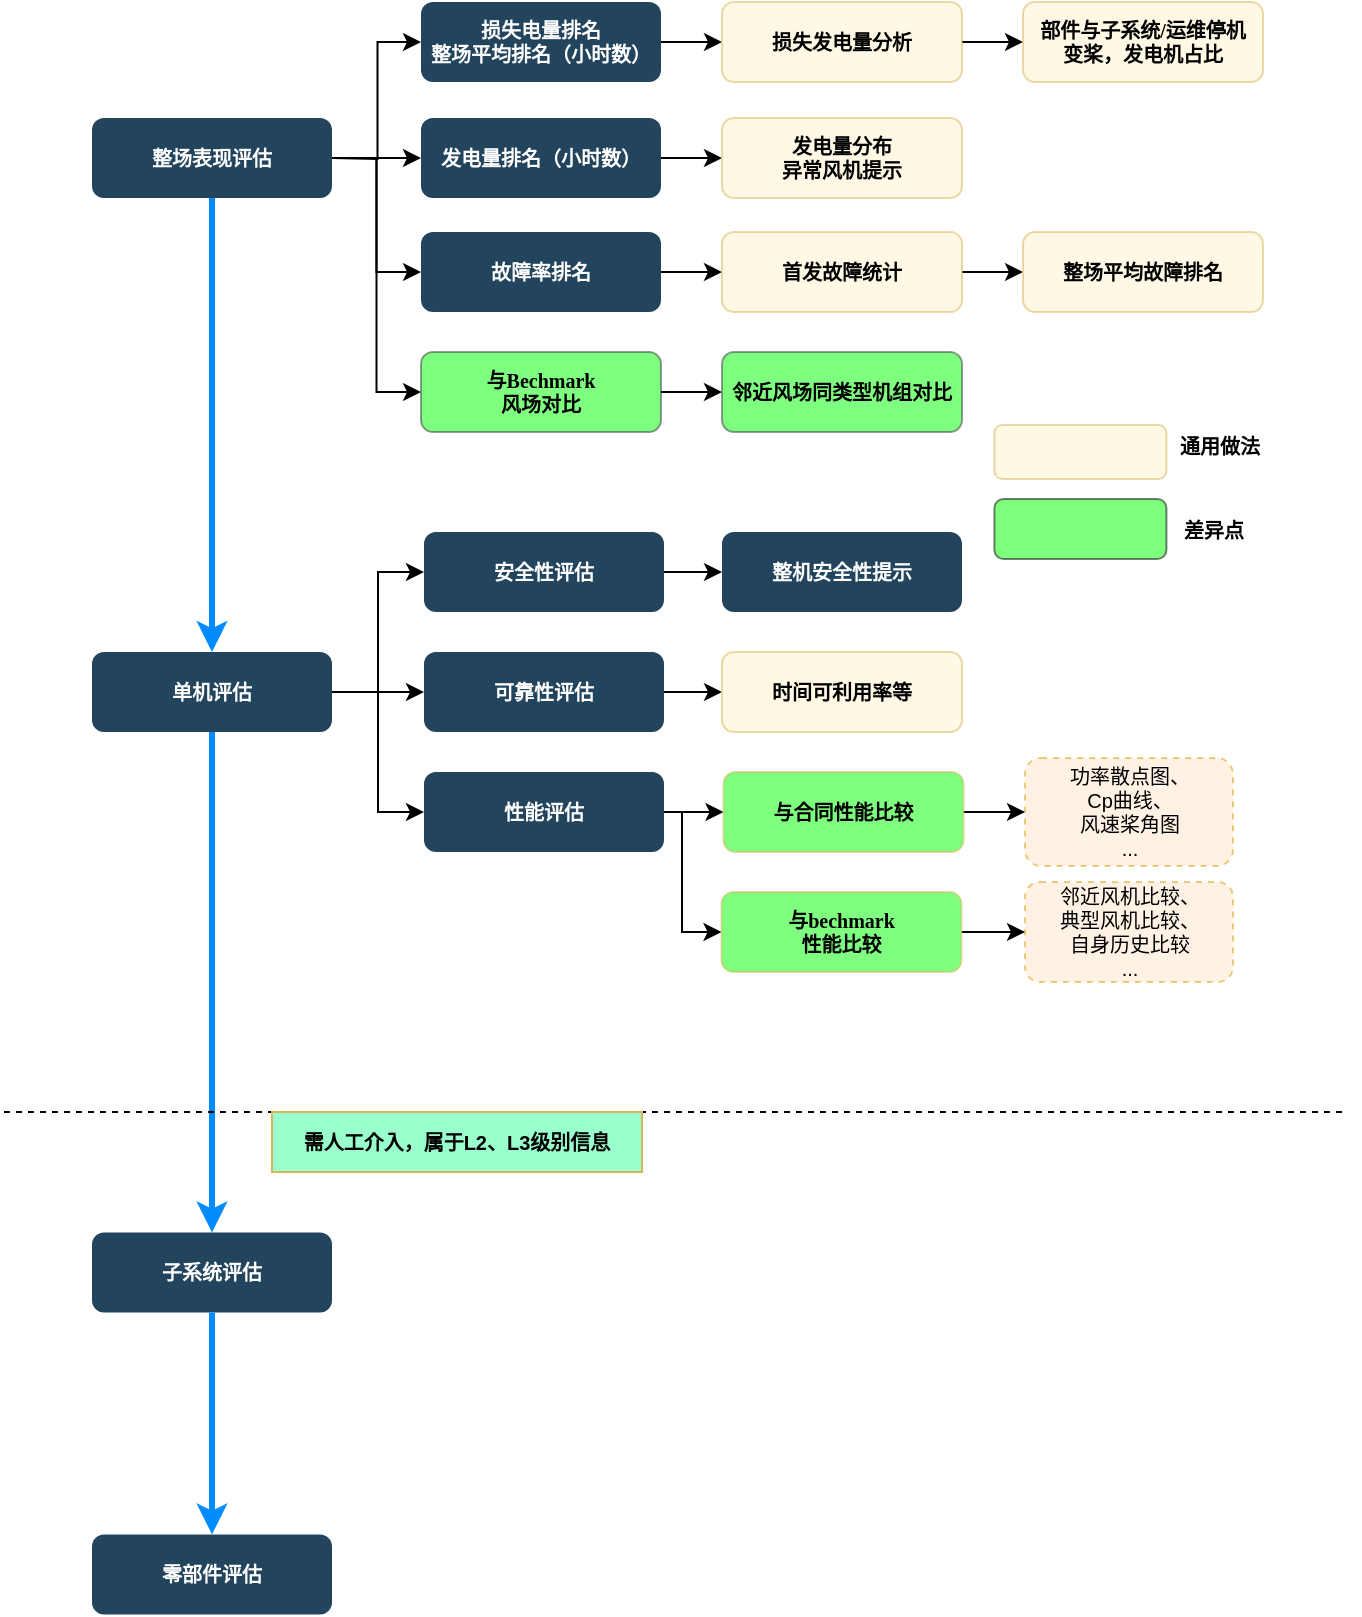 <mxfile version="10.6.7" type="github"><diagram name="Page-1" id="2c0d36ab-eaac-3732-788b-9136903baeff"><mxGraphModel dx="745" dy="339" grid="1" gridSize="10" guides="1" tooltips="1" connect="1" arrows="1" fold="1" page="1" pageScale="1.5" pageWidth="827" pageHeight="1169" background="#ffffff" math="0" shadow="0"><root><mxCell id="0"/><mxCell id="1" parent="0"/><mxCell id="Z32xJVe9XofP69-cb_IB-153" value="&lt;div style=&quot;font-size: 10px;&quot;&gt;邻近风机比较、&lt;/div&gt;&lt;div style=&quot;font-size: 10px;&quot;&gt;典型风机比较、&lt;/div&gt;&lt;div style=&quot;font-size: 10px;&quot;&gt;自身历史比较&lt;br style=&quot;font-size: 10px;&quot;&gt;&lt;/div&gt;&lt;div style=&quot;font-size: 10px;&quot;&gt;...&lt;br style=&quot;font-size: 10px;&quot;&gt;&lt;/div&gt;" style="rounded=1;whiteSpace=wrap;html=1;fillColor=#ffe6cc;fontSize=10;opacity=50;strokeColor=#d79b00;dashed=1;" parent="1" vertex="1"><mxGeometry x="531.5" y="465" width="104" height="50" as="geometry"/></mxCell><mxCell id="Z32xJVe9XofP69-cb_IB-151" value="&lt;div style=&quot;font-size: 10px;&quot;&gt;功率散点图、&lt;/div&gt;&lt;div style=&quot;font-size: 10px;&quot;&gt;Cp曲线、&lt;/div&gt;&lt;div style=&quot;font-size: 10px;&quot;&gt;风速桨角图&lt;/div&gt;&lt;div style=&quot;font-size: 10px;&quot;&gt;...&lt;br style=&quot;font-size: 10px;&quot;&gt;&lt;/div&gt;" style="rounded=1;whiteSpace=wrap;html=1;fillColor=#ffe6cc;fontSize=10;opacity=50;strokeColor=#d79b00;dashed=1;" parent="1" vertex="1"><mxGeometry x="531.5" y="403" width="104" height="54" as="geometry"/></mxCell><mxCell id="Fd9QAYF8xPu6k3quil8q-128" value="" style="edgeStyle=orthogonalEdgeStyle;rounded=0;orthogonalLoop=1;jettySize=auto;html=1;fontSize=10;strokeWidth=3;strokeColor=#008CFF;" parent="1" source="2" target="Fd9QAYF8xPu6k3quil8q-127" edge="1"><mxGeometry relative="1" as="geometry"/></mxCell><mxCell id="DjSKUR2q4LDuAY-PHjdd-133" style="edgeStyle=orthogonalEdgeStyle;rounded=0;orthogonalLoop=1;jettySize=auto;html=1;exitX=1;exitY=0.5;exitDx=0;exitDy=0;entryX=0;entryY=0.5;entryDx=0;entryDy=0;strokeWidth=1;fontSize=10;" edge="1" parent="1" source="2" target="Fd9QAYF8xPu6k3quil8q-123"><mxGeometry relative="1" as="geometry"/></mxCell><mxCell id="DjSKUR2q4LDuAY-PHjdd-134" style="edgeStyle=orthogonalEdgeStyle;rounded=0;orthogonalLoop=1;jettySize=auto;html=1;entryX=0;entryY=0.5;entryDx=0;entryDy=0;strokeWidth=1;fontSize=10;" edge="1" parent="1" target="Fd9QAYF8xPu6k3quil8q-136"><mxGeometry relative="1" as="geometry"><mxPoint x="185" y="103" as="sourcePoint"/></mxGeometry></mxCell><mxCell id="DjSKUR2q4LDuAY-PHjdd-135" style="edgeStyle=orthogonalEdgeStyle;rounded=0;orthogonalLoop=1;jettySize=auto;html=1;exitX=1;exitY=0.5;exitDx=0;exitDy=0;entryX=0;entryY=0.5;entryDx=0;entryDy=0;strokeWidth=1;fontSize=10;" edge="1" parent="1" source="2" target="DjSKUR2q4LDuAY-PHjdd-125"><mxGeometry relative="1" as="geometry"/></mxCell><mxCell id="DjSKUR2q4LDuAY-PHjdd-142" style="edgeStyle=orthogonalEdgeStyle;rounded=0;orthogonalLoop=1;jettySize=auto;html=1;exitX=1;exitY=0.5;exitDx=0;exitDy=0;entryX=0;entryY=0.5;entryDx=0;entryDy=0;strokeWidth=1;fontSize=10;" edge="1" parent="1" source="2" target="Z32xJVe9XofP69-cb_IB-129"><mxGeometry relative="1" as="geometry"/></mxCell><mxCell id="2" value="整场表现评估" style="rounded=1;fillColor=#23445D;gradientColor=none;strokeColor=none;fontColor=#FFFFFF;fontStyle=1;fontFamily=Tahoma;fontSize=10;" parent="1" vertex="1"><mxGeometry x="65" y="83" width="120" height="40" as="geometry"/></mxCell><mxCell id="DjSKUR2q4LDuAY-PHjdd-139" style="edgeStyle=orthogonalEdgeStyle;rounded=0;orthogonalLoop=1;jettySize=auto;html=1;exitX=1;exitY=0.5;exitDx=0;exitDy=0;entryX=0;entryY=0.5;entryDx=0;entryDy=0;strokeWidth=1;fontSize=10;" edge="1" parent="1" source="Fd9QAYF8xPu6k3quil8q-127" target="Fd9QAYF8xPu6k3quil8q-138"><mxGeometry relative="1" as="geometry"/></mxCell><mxCell id="DjSKUR2q4LDuAY-PHjdd-140" style="edgeStyle=orthogonalEdgeStyle;rounded=0;orthogonalLoop=1;jettySize=auto;html=1;exitX=1;exitY=0.5;exitDx=0;exitDy=0;entryX=0;entryY=0.5;entryDx=0;entryDy=0;strokeWidth=1;fontSize=10;" edge="1" parent="1" source="Fd9QAYF8xPu6k3quil8q-127" target="Fd9QAYF8xPu6k3quil8q-145"><mxGeometry relative="1" as="geometry"/></mxCell><mxCell id="DjSKUR2q4LDuAY-PHjdd-141" style="edgeStyle=orthogonalEdgeStyle;rounded=0;orthogonalLoop=1;jettySize=auto;html=1;exitX=1;exitY=0.5;exitDx=0;exitDy=0;entryX=0;entryY=0.5;entryDx=0;entryDy=0;strokeWidth=1;fontSize=10;" edge="1" parent="1" source="Fd9QAYF8xPu6k3quil8q-127" target="Fd9QAYF8xPu6k3quil8q-148"><mxGeometry relative="1" as="geometry"/></mxCell><mxCell id="Fd9QAYF8xPu6k3quil8q-127" value="单机评估" style="rounded=1;fillColor=#23445D;gradientColor=none;strokeColor=none;fontColor=#FFFFFF;fontStyle=1;fontFamily=Tahoma;fontSize=10;" parent="1" vertex="1"><mxGeometry x="65" y="350" width="120" height="40" as="geometry"/></mxCell><mxCell id="DjSKUR2q4LDuAY-PHjdd-149" value="" style="edgeStyle=orthogonalEdgeStyle;rounded=0;orthogonalLoop=1;jettySize=auto;html=1;strokeWidth=1;fontSize=10;" edge="1" parent="1" source="Fd9QAYF8xPu6k3quil8q-138" target="DjSKUR2q4LDuAY-PHjdd-148"><mxGeometry relative="1" as="geometry"/></mxCell><mxCell id="Fd9QAYF8xPu6k3quil8q-138" value="安全性评估" style="rounded=1;fillColor=#23445D;gradientColor=none;strokeColor=none;fontColor=#FFFFFF;fontStyle=1;fontFamily=Tahoma;fontSize=10;imageWidth=24;" parent="1" vertex="1"><mxGeometry x="231" y="290" width="120" height="40" as="geometry"/></mxCell><mxCell id="DjSKUR2q4LDuAY-PHjdd-148" value="整机安全性提示" style="rounded=1;fillColor=#23445D;gradientColor=none;strokeColor=none;fontColor=#FFFFFF;fontStyle=1;fontFamily=Tahoma;fontSize=10;imageWidth=24;" vertex="1" parent="1"><mxGeometry x="380" y="290" width="120" height="40" as="geometry"/></mxCell><mxCell id="DjSKUR2q4LDuAY-PHjdd-153" value="" style="edgeStyle=orthogonalEdgeStyle;rounded=0;orthogonalLoop=1;jettySize=auto;html=1;strokeWidth=1;fontSize=10;" edge="1" parent="1" source="Fd9QAYF8xPu6k3quil8q-145" target="DjSKUR2q4LDuAY-PHjdd-152"><mxGeometry relative="1" as="geometry"/></mxCell><mxCell id="Fd9QAYF8xPu6k3quil8q-145" value="可靠性评估" style="rounded=1;fillColor=#23445D;gradientColor=none;strokeColor=none;fontColor=#FFFFFF;fontStyle=1;fontFamily=Tahoma;fontSize=10;imageWidth=24;" parent="1" vertex="1"><mxGeometry x="231" y="350" width="120" height="40" as="geometry"/></mxCell><mxCell id="DjSKUR2q4LDuAY-PHjdd-152" value="时间可利用率等" style="rounded=1;fillColor=#fff2cc;strokeColor=#d6b656;fontStyle=1;fontFamily=Tahoma;fontSize=10;imageWidth=24;opacity=50;" vertex="1" parent="1"><mxGeometry x="380" y="350" width="120" height="40" as="geometry"/></mxCell><mxCell id="DjSKUR2q4LDuAY-PHjdd-143" style="edgeStyle=orthogonalEdgeStyle;rounded=0;orthogonalLoop=1;jettySize=auto;html=1;exitX=1;exitY=0.5;exitDx=0;exitDy=0;entryX=0;entryY=0.5;entryDx=0;entryDy=0;strokeWidth=1;fontSize=10;" edge="1" parent="1" source="Fd9QAYF8xPu6k3quil8q-148" target="Z32xJVe9XofP69-cb_IB-141"><mxGeometry relative="1" as="geometry"/></mxCell><mxCell id="DjSKUR2q4LDuAY-PHjdd-158" style="edgeStyle=orthogonalEdgeStyle;rounded=0;orthogonalLoop=1;jettySize=auto;html=1;exitX=1;exitY=0.5;exitDx=0;exitDy=0;entryX=0;entryY=0.5;entryDx=0;entryDy=0;strokeWidth=1;fontSize=10;" edge="1" parent="1" source="Fd9QAYF8xPu6k3quil8q-148" target="Z32xJVe9XofP69-cb_IB-143"><mxGeometry relative="1" as="geometry"><Array as="points"><mxPoint x="360" y="430"/><mxPoint x="360" y="490"/></Array></mxGeometry></mxCell><mxCell id="Fd9QAYF8xPu6k3quil8q-148" value="性能评估" style="rounded=1;fillColor=#23445D;gradientColor=none;strokeColor=none;fontColor=#FFFFFF;fontStyle=1;fontFamily=Tahoma;fontSize=10;imageWidth=24;" parent="1" vertex="1"><mxGeometry x="231" y="410" width="120" height="40" as="geometry"/></mxCell><mxCell id="DjSKUR2q4LDuAY-PHjdd-155" style="edgeStyle=orthogonalEdgeStyle;rounded=0;orthogonalLoop=1;jettySize=auto;html=1;exitX=1;exitY=0.5;exitDx=0;exitDy=0;entryX=0;entryY=0.5;entryDx=0;entryDy=0;strokeWidth=1;fontSize=10;" edge="1" parent="1" source="Z32xJVe9XofP69-cb_IB-141" target="Z32xJVe9XofP69-cb_IB-151"><mxGeometry relative="1" as="geometry"/></mxCell><mxCell id="Z32xJVe9XofP69-cb_IB-141" value="与合同性能比较" style="rounded=1;fillColor=#00FF00;strokeColor=#d6b656;fontStyle=1;fontFamily=Tahoma;fontSize=10;imageWidth=24;opacity=50;" parent="1" vertex="1"><mxGeometry x="380.759" y="410" width="120" height="40" as="geometry"/></mxCell><mxCell id="DjSKUR2q4LDuAY-PHjdd-157" style="edgeStyle=orthogonalEdgeStyle;rounded=0;orthogonalLoop=1;jettySize=auto;html=1;exitX=1;exitY=0.5;exitDx=0;exitDy=0;strokeWidth=1;fontSize=10;" edge="1" parent="1" source="Z32xJVe9XofP69-cb_IB-143" target="Z32xJVe9XofP69-cb_IB-153"><mxGeometry relative="1" as="geometry"/></mxCell><mxCell id="Z32xJVe9XofP69-cb_IB-143" value="与bechmark&#xA;性能比较" style="rounded=1;fillColor=#00FF00;strokeColor=#d6b656;fontStyle=1;fontFamily=Tahoma;fontSize=10;imageWidth=24;opacity=50;" parent="1" vertex="1"><mxGeometry x="379.759" y="470" width="120" height="40" as="geometry"/></mxCell><mxCell id="Fd9QAYF8xPu6k3quil8q-129" value="子系统评估" style="rounded=1;fillColor=#23445D;gradientColor=none;strokeColor=none;fontColor=#FFFFFF;fontStyle=1;fontFamily=Tahoma;fontSize=10;imageWidth=24;" parent="1" vertex="1"><mxGeometry x="65" y="640.241" width="120" height="40" as="geometry"/></mxCell><mxCell id="Fd9QAYF8xPu6k3quil8q-133" value="零部件评估" style="rounded=1;fillColor=#23445D;gradientColor=none;strokeColor=none;fontColor=#FFFFFF;fontStyle=1;fontFamily=Tahoma;fontSize=10;imageWidth=24;" parent="1" vertex="1"><mxGeometry x="65" y="791.241" width="120" height="40" as="geometry"/></mxCell><mxCell id="DjSKUR2q4LDuAY-PHjdd-131" style="edgeStyle=orthogonalEdgeStyle;rounded=0;orthogonalLoop=1;jettySize=auto;html=1;exitX=1;exitY=0.5;exitDx=0;exitDy=0;entryX=0;entryY=0.5;entryDx=0;entryDy=0;strokeWidth=1;fontSize=10;" edge="1" parent="1" source="Fd9QAYF8xPu6k3quil8q-123" target="Z32xJVe9XofP69-cb_IB-125"><mxGeometry relative="1" as="geometry"/></mxCell><mxCell id="Fd9QAYF8xPu6k3quil8q-123" value="发电量排名（小时数）" style="rounded=1;fillColor=#23445D;gradientColor=none;strokeColor=none;fontColor=#FFFFFF;fontStyle=1;fontFamily=Tahoma;fontSize=10;imageWidth=24;" parent="1" vertex="1"><mxGeometry x="229.5" y="83" width="120" height="40" as="geometry"/></mxCell><mxCell id="Z32xJVe9XofP69-cb_IB-125" value="发电量分布&#xA;异常风机提示" style="rounded=1;fillColor=#fff2cc;strokeColor=#d6b656;fontStyle=1;fontFamily=Tahoma;fontSize=10;imageWidth=24;gradientColor=none;opacity=50;" parent="1" vertex="1"><mxGeometry x="380" y="83" width="120" height="40" as="geometry"/></mxCell><mxCell id="DjSKUR2q4LDuAY-PHjdd-130" style="edgeStyle=orthogonalEdgeStyle;rounded=0;orthogonalLoop=1;jettySize=auto;html=1;exitX=1;exitY=0.5;exitDx=0;exitDy=0;entryX=0;entryY=0.5;entryDx=0;entryDy=0;strokeWidth=1;fontSize=10;" edge="1" parent="1" source="Fd9QAYF8xPu6k3quil8q-136" target="Z32xJVe9XofP69-cb_IB-127"><mxGeometry relative="1" as="geometry"/></mxCell><mxCell id="Fd9QAYF8xPu6k3quil8q-136" value="损失电量排名&#xA;整场平均排名（小时数）" style="rounded=1;fillColor=#23445D;gradientColor=none;strokeColor=none;fontColor=#FFFFFF;fontStyle=1;fontFamily=Tahoma;fontSize=10;imageWidth=24;" parent="1" vertex="1"><mxGeometry x="229.5" y="25" width="120" height="40" as="geometry"/></mxCell><mxCell id="DjSKUR2q4LDuAY-PHjdd-129" value="" style="edgeStyle=orthogonalEdgeStyle;rounded=0;orthogonalLoop=1;jettySize=auto;html=1;strokeWidth=1;fontSize=10;" edge="1" parent="1" source="Z32xJVe9XofP69-cb_IB-127" target="DjSKUR2q4LDuAY-PHjdd-128"><mxGeometry relative="1" as="geometry"/></mxCell><mxCell id="Z32xJVe9XofP69-cb_IB-127" value="损失发电量分析" style="rounded=1;fillColor=#fff2cc;strokeColor=#d6b656;fontStyle=1;fontFamily=Tahoma;fontSize=10;imageWidth=24;gradientColor=none;opacity=50;" parent="1" vertex="1"><mxGeometry x="380" y="25" width="120" height="40" as="geometry"/></mxCell><mxCell id="DjSKUR2q4LDuAY-PHjdd-128" value="部件与子系统/运维停机&#xA;变桨，发电机占比" style="rounded=1;fillColor=#fff2cc;strokeColor=#d6b656;fontStyle=1;fontFamily=Tahoma;fontSize=10;imageWidth=24;gradientColor=none;opacity=50;" vertex="1" parent="1"><mxGeometry x="530.5" y="25" width="120" height="40" as="geometry"/></mxCell><mxCell id="DjSKUR2q4LDuAY-PHjdd-151" value="" style="edgeStyle=orthogonalEdgeStyle;rounded=0;orthogonalLoop=1;jettySize=auto;html=1;strokeWidth=1;fontSize=10;" edge="1" parent="1" source="Z32xJVe9XofP69-cb_IB-129" target="DjSKUR2q4LDuAY-PHjdd-150"><mxGeometry relative="1" as="geometry"/></mxCell><mxCell id="Z32xJVe9XofP69-cb_IB-129" value="与Bechmark&#xA;风场对比" style="rounded=1;fillColor=#00FF00;strokeColor=#36393d;fontStyle=1;fontFamily=Tahoma;fontSize=10;imageWidth=24;opacity=50;" parent="1" vertex="1"><mxGeometry x="229.5" y="200" width="120" height="40" as="geometry"/></mxCell><mxCell id="DjSKUR2q4LDuAY-PHjdd-150" value="邻近风场同类型机组对比" style="rounded=1;fillColor=#00FF00;strokeColor=#36393d;fontStyle=1;fontFamily=Tahoma;fontSize=10;imageWidth=24;opacity=50;" vertex="1" parent="1"><mxGeometry x="380" y="200" width="120" height="40" as="geometry"/></mxCell><mxCell id="Fd9QAYF8xPu6k3quil8q-140" value="" style="edgeStyle=orthogonalEdgeStyle;rounded=0;orthogonalLoop=1;jettySize=auto;html=1;fontSize=10;strokeWidth=3;strokeColor=#008CFF;exitX=0.5;exitY=1;exitDx=0;exitDy=0;" parent="1" source="Fd9QAYF8xPu6k3quil8q-127" target="Fd9QAYF8xPu6k3quil8q-129" edge="1"><mxGeometry relative="1" as="geometry"><mxPoint x="170" y="329" as="sourcePoint"/><mxPoint x="170" y="568" as="targetPoint"/></mxGeometry></mxCell><mxCell id="Fd9QAYF8xPu6k3quil8q-141" value="" style="edgeStyle=orthogonalEdgeStyle;rounded=0;orthogonalLoop=1;jettySize=auto;html=1;fontSize=10;strokeWidth=3;strokeColor=#008CFF;exitX=0.5;exitY=1;exitDx=0;exitDy=0;entryX=0.5;entryY=0;entryDx=0;entryDy=0;" parent="1" source="Fd9QAYF8xPu6k3quil8q-129" target="Fd9QAYF8xPu6k3quil8q-133" edge="1"><mxGeometry relative="1" as="geometry"><mxPoint x="170" y="172.241" as="sourcePoint"/><mxPoint x="170" y="411.241" as="targetPoint"/></mxGeometry></mxCell><mxCell id="Z32xJVe9XofP69-cb_IB-132" value="通用做法" style="text;html=1;strokeColor=none;fillColor=none;align=center;verticalAlign=middle;whiteSpace=wrap;rounded=0;fontSize=10;fontStyle=1" parent="1" vertex="1"><mxGeometry x="558.707" y="236.5" width="140" height="20" as="geometry"/></mxCell><mxCell id="Z32xJVe9XofP69-cb_IB-134" value="差异点" style="text;html=1;strokeColor=none;fillColor=none;align=center;verticalAlign=middle;whiteSpace=wrap;rounded=0;fontSize=10;fontStyle=1" parent="1" vertex="1"><mxGeometry x="555.707" y="278.5" width="140" height="20" as="geometry"/></mxCell><mxCell id="Z32xJVe9XofP69-cb_IB-136" value="" style="rounded=1;whiteSpace=wrap;html=1;fillColor=#fff2cc;fontSize=10;opacity=50;strokeColor=#d6b656;" parent="1" vertex="1"><mxGeometry x="516.207" y="236.5" width="86" height="27" as="geometry"/></mxCell><mxCell id="Z32xJVe9XofP69-cb_IB-137" value="" style="rounded=1;whiteSpace=wrap;html=1;fillColor=#00FF00;gradientColor=none;fontSize=10;opacity=50;" parent="1" vertex="1"><mxGeometry x="516.207" y="273.5" width="86" height="30" as="geometry"/></mxCell><mxCell id="DjSKUR2q4LDuAY-PHjdd-132" style="edgeStyle=orthogonalEdgeStyle;rounded=0;orthogonalLoop=1;jettySize=auto;html=1;exitX=1;exitY=0.5;exitDx=0;exitDy=0;entryX=0;entryY=0.5;entryDx=0;entryDy=0;strokeWidth=1;fontSize=10;" edge="1" parent="1" source="DjSKUR2q4LDuAY-PHjdd-125" target="DjSKUR2q4LDuAY-PHjdd-126"><mxGeometry relative="1" as="geometry"/></mxCell><mxCell id="DjSKUR2q4LDuAY-PHjdd-125" value="故障率排名" style="rounded=1;fillColor=#23445D;gradientColor=none;strokeColor=none;fontColor=#FFFFFF;fontStyle=1;fontFamily=Tahoma;fontSize=10;imageWidth=24;" vertex="1" parent="1"><mxGeometry x="229.5" y="140" width="120" height="40" as="geometry"/></mxCell><mxCell id="DjSKUR2q4LDuAY-PHjdd-137" value="" style="edgeStyle=orthogonalEdgeStyle;rounded=0;orthogonalLoop=1;jettySize=auto;html=1;strokeWidth=1;fontSize=10;" edge="1" parent="1" source="DjSKUR2q4LDuAY-PHjdd-126" target="DjSKUR2q4LDuAY-PHjdd-136"><mxGeometry relative="1" as="geometry"/></mxCell><mxCell id="DjSKUR2q4LDuAY-PHjdd-126" value="首发故障统计" style="rounded=1;fillColor=#fff2cc;strokeColor=#d6b656;fontStyle=1;fontFamily=Tahoma;fontSize=10;imageWidth=24;gradientColor=none;opacity=50;" vertex="1" parent="1"><mxGeometry x="380" y="140" width="120" height="40" as="geometry"/></mxCell><mxCell id="DjSKUR2q4LDuAY-PHjdd-136" value="整场平均故障排名" style="rounded=1;fillColor=#fff2cc;strokeColor=#d6b656;fontStyle=1;fontFamily=Tahoma;fontSize=10;imageWidth=24;gradientColor=none;opacity=50;" vertex="1" parent="1"><mxGeometry x="530.5" y="140" width="120" height="40" as="geometry"/></mxCell><mxCell id="DjSKUR2q4LDuAY-PHjdd-145" value="" style="endArrow=none;dashed=1;html=1;strokeWidth=1;fontSize=10;" edge="1" parent="1"><mxGeometry width="50" height="50" relative="1" as="geometry"><mxPoint x="690" y="580" as="sourcePoint"/><mxPoint x="20" y="580" as="targetPoint"/></mxGeometry></mxCell><mxCell id="DjSKUR2q4LDuAY-PHjdd-146" value="需人工介入，属于L2、L3级别信息" style="text;html=1;strokeColor=#d6b656;fillColor=#99FFCC;align=center;verticalAlign=middle;whiteSpace=wrap;rounded=0;fontSize=10;fontStyle=1" vertex="1" parent="1"><mxGeometry x="155" y="580" width="185" height="30" as="geometry"/></mxCell></root></mxGraphModel></diagram></mxfile>